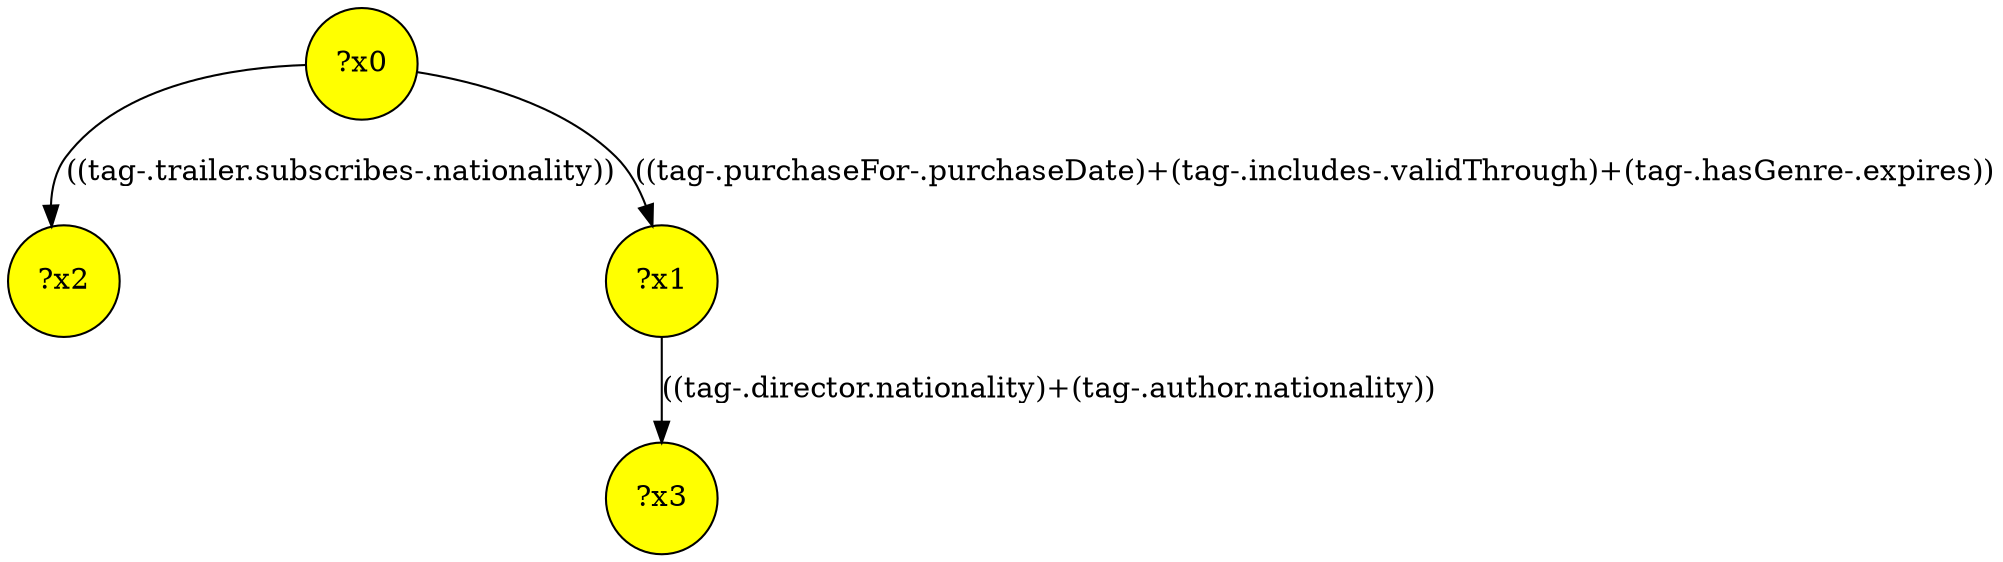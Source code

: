 digraph g {
	x0 [fillcolor="yellow", style="filled," shape=circle, label="?x0"];
	x2 [fillcolor="yellow", style="filled," shape=circle, label="?x2"];
	x1 [fillcolor="yellow", style="filled," shape=circle, label="?x1"];
	x3 [fillcolor="yellow", style="filled," shape=circle, label="?x3"];
	x0 -> x1 [label="((tag-.purchaseFor-.purchaseDate)+(tag-.includes-.validThrough)+(tag-.hasGenre-.expires))"];
	x0 -> x2 [label="((tag-.trailer.subscribes-.nationality))"];
	x1 -> x3 [label="((tag-.director.nationality)+(tag-.author.nationality))"];
}
